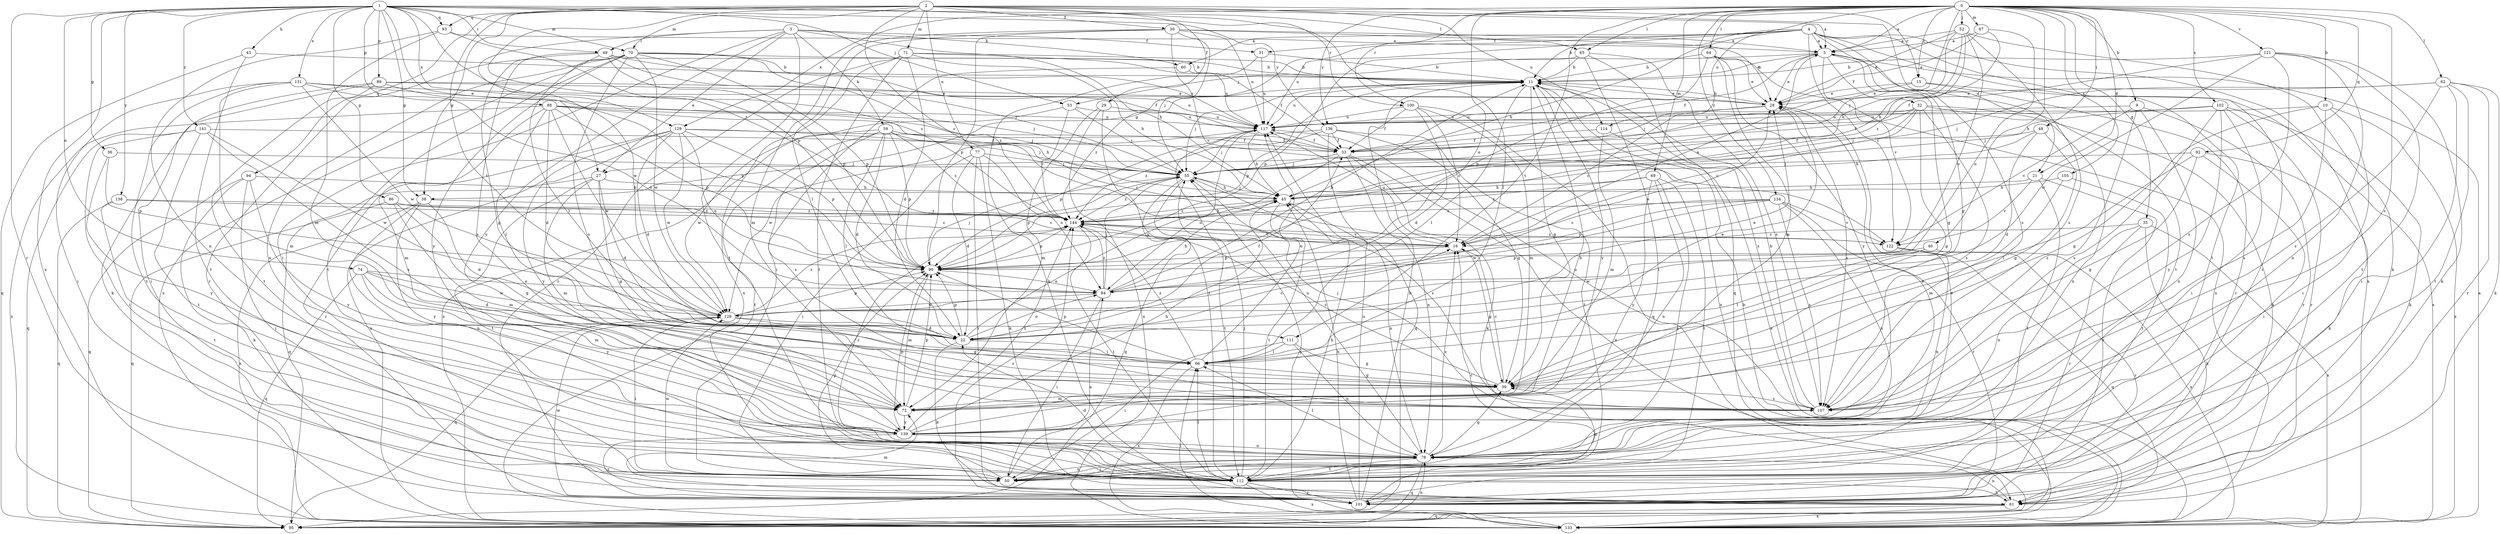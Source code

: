 strict digraph  {
0;
1;
2;
3;
4;
5;
9;
10;
11;
15;
16;
21;
22;
27;
28;
29;
30;
31;
32;
33;
35;
36;
38;
39;
40;
43;
45;
48;
49;
50;
52;
53;
55;
59;
60;
61;
62;
64;
65;
66;
67;
69;
70;
71;
72;
74;
77;
78;
84;
86;
88;
89;
90;
92;
93;
94;
95;
100;
101;
102;
105;
107;
111;
112;
114;
117;
121;
122;
128;
129;
131;
133;
134;
136;
138;
139;
141;
144;
0 -> 5  [label=a];
0 -> 9  [label=b];
0 -> 10  [label=b];
0 -> 15  [label=c];
0 -> 21  [label=d];
0 -> 27  [label=e];
0 -> 35  [label=g];
0 -> 40  [label=h];
0 -> 48  [label=i];
0 -> 52  [label=j];
0 -> 62  [label=l];
0 -> 64  [label=l];
0 -> 65  [label=l];
0 -> 67  [label=m];
0 -> 69  [label=m];
0 -> 84  [label=o];
0 -> 92  [label=q];
0 -> 100  [label=r];
0 -> 102  [label=s];
0 -> 105  [label=s];
0 -> 107  [label=s];
0 -> 111  [label=t];
0 -> 114  [label=u];
0 -> 121  [label=v];
0 -> 129  [label=x];
0 -> 134  [label=y];
0 -> 136  [label=y];
1 -> 27  [label=e];
1 -> 36  [label=g];
1 -> 38  [label=g];
1 -> 43  [label=h];
1 -> 49  [label=i];
1 -> 53  [label=j];
1 -> 65  [label=l];
1 -> 70  [label=m];
1 -> 74  [label=n];
1 -> 86  [label=p];
1 -> 88  [label=p];
1 -> 89  [label=p];
1 -> 93  [label=q];
1 -> 100  [label=r];
1 -> 101  [label=r];
1 -> 129  [label=x];
1 -> 131  [label=x];
1 -> 133  [label=x];
1 -> 136  [label=y];
1 -> 138  [label=y];
1 -> 141  [label=z];
1 -> 144  [label=z];
2 -> 5  [label=a];
2 -> 15  [label=c];
2 -> 16  [label=c];
2 -> 21  [label=d];
2 -> 29  [label=f];
2 -> 30  [label=f];
2 -> 38  [label=g];
2 -> 66  [label=l];
2 -> 70  [label=m];
2 -> 71  [label=m];
2 -> 77  [label=n];
2 -> 90  [label=p];
2 -> 93  [label=q];
2 -> 94  [label=q];
2 -> 111  [label=t];
2 -> 114  [label=u];
3 -> 27  [label=e];
3 -> 31  [label=f];
3 -> 45  [label=h];
3 -> 49  [label=i];
3 -> 50  [label=i];
3 -> 59  [label=k];
3 -> 60  [label=k];
3 -> 112  [label=t];
3 -> 128  [label=w];
3 -> 139  [label=y];
4 -> 5  [label=a];
4 -> 11  [label=b];
4 -> 31  [label=f];
4 -> 38  [label=g];
4 -> 39  [label=g];
4 -> 45  [label=h];
4 -> 60  [label=k];
4 -> 101  [label=r];
4 -> 107  [label=s];
4 -> 112  [label=t];
4 -> 117  [label=u];
4 -> 122  [label=v];
4 -> 133  [label=x];
5 -> 11  [label=b];
5 -> 28  [label=e];
5 -> 32  [label=f];
5 -> 33  [label=f];
5 -> 39  [label=g];
5 -> 53  [label=j];
5 -> 112  [label=t];
5 -> 122  [label=v];
9 -> 78  [label=n];
9 -> 101  [label=r];
9 -> 107  [label=s];
9 -> 117  [label=u];
9 -> 122  [label=v];
10 -> 39  [label=g];
10 -> 50  [label=i];
10 -> 107  [label=s];
10 -> 117  [label=u];
10 -> 133  [label=x];
11 -> 28  [label=e];
11 -> 39  [label=g];
11 -> 55  [label=j];
11 -> 66  [label=l];
11 -> 90  [label=p];
11 -> 107  [label=s];
11 -> 117  [label=u];
11 -> 133  [label=x];
11 -> 139  [label=y];
11 -> 144  [label=z];
15 -> 28  [label=e];
15 -> 55  [label=j];
15 -> 101  [label=r];
15 -> 133  [label=x];
16 -> 5  [label=a];
16 -> 39  [label=g];
16 -> 90  [label=p];
16 -> 117  [label=u];
21 -> 45  [label=h];
21 -> 101  [label=r];
21 -> 112  [label=t];
21 -> 122  [label=v];
22 -> 16  [label=c];
22 -> 28  [label=e];
22 -> 33  [label=f];
22 -> 61  [label=k];
22 -> 66  [label=l];
22 -> 84  [label=o];
22 -> 90  [label=p];
22 -> 117  [label=u];
27 -> 22  [label=d];
27 -> 39  [label=g];
27 -> 45  [label=h];
27 -> 72  [label=m];
27 -> 95  [label=q];
27 -> 112  [label=t];
28 -> 11  [label=b];
28 -> 16  [label=c];
28 -> 107  [label=s];
28 -> 117  [label=u];
29 -> 72  [label=m];
29 -> 112  [label=t];
29 -> 117  [label=u];
29 -> 133  [label=x];
30 -> 5  [label=a];
30 -> 28  [label=e];
30 -> 55  [label=j];
30 -> 66  [label=l];
30 -> 72  [label=m];
30 -> 90  [label=p];
30 -> 117  [label=u];
30 -> 122  [label=v];
31 -> 11  [label=b];
31 -> 61  [label=k];
31 -> 117  [label=u];
32 -> 16  [label=c];
32 -> 33  [label=f];
32 -> 39  [label=g];
32 -> 55  [label=j];
32 -> 61  [label=k];
32 -> 78  [label=n];
32 -> 107  [label=s];
32 -> 117  [label=u];
33 -> 55  [label=j];
33 -> 61  [label=k];
33 -> 78  [label=n];
33 -> 84  [label=o];
33 -> 133  [label=x];
35 -> 16  [label=c];
35 -> 61  [label=k];
35 -> 78  [label=n];
35 -> 101  [label=r];
35 -> 133  [label=x];
36 -> 55  [label=j];
36 -> 90  [label=p];
36 -> 139  [label=y];
38 -> 22  [label=d];
38 -> 78  [label=n];
38 -> 133  [label=x];
38 -> 139  [label=y];
38 -> 144  [label=z];
39 -> 16  [label=c];
39 -> 72  [label=m];
39 -> 107  [label=s];
39 -> 144  [label=z];
40 -> 66  [label=l];
40 -> 90  [label=p];
40 -> 101  [label=r];
40 -> 128  [label=w];
43 -> 11  [label=b];
43 -> 95  [label=q];
43 -> 112  [label=t];
45 -> 55  [label=j];
45 -> 78  [label=n];
45 -> 112  [label=t];
45 -> 144  [label=z];
48 -> 22  [label=d];
48 -> 33  [label=f];
48 -> 39  [label=g];
48 -> 45  [label=h];
49 -> 11  [label=b];
49 -> 33  [label=f];
49 -> 39  [label=g];
49 -> 55  [label=j];
49 -> 66  [label=l];
49 -> 90  [label=p];
49 -> 107  [label=s];
50 -> 78  [label=n];
50 -> 84  [label=o];
50 -> 90  [label=p];
50 -> 128  [label=w];
52 -> 5  [label=a];
52 -> 28  [label=e];
52 -> 45  [label=h];
52 -> 55  [label=j];
52 -> 61  [label=k];
52 -> 84  [label=o];
52 -> 107  [label=s];
52 -> 144  [label=z];
53 -> 55  [label=j];
53 -> 117  [label=u];
53 -> 133  [label=x];
53 -> 144  [label=z];
55 -> 45  [label=h];
55 -> 90  [label=p];
55 -> 95  [label=q];
55 -> 107  [label=s];
55 -> 112  [label=t];
55 -> 144  [label=z];
59 -> 16  [label=c];
59 -> 22  [label=d];
59 -> 33  [label=f];
59 -> 66  [label=l];
59 -> 90  [label=p];
59 -> 107  [label=s];
59 -> 112  [label=t];
59 -> 128  [label=w];
59 -> 144  [label=z];
60 -> 50  [label=i];
60 -> 117  [label=u];
61 -> 78  [label=n];
61 -> 95  [label=q];
61 -> 133  [label=x];
62 -> 28  [label=e];
62 -> 50  [label=i];
62 -> 55  [label=j];
62 -> 61  [label=k];
62 -> 101  [label=r];
62 -> 107  [label=s];
62 -> 112  [label=t];
64 -> 11  [label=b];
64 -> 28  [label=e];
64 -> 72  [label=m];
64 -> 90  [label=p];
64 -> 133  [label=x];
64 -> 139  [label=y];
65 -> 11  [label=b];
65 -> 50  [label=i];
65 -> 90  [label=p];
65 -> 95  [label=q];
65 -> 107  [label=s];
66 -> 28  [label=e];
66 -> 39  [label=g];
66 -> 90  [label=p];
66 -> 117  [label=u];
66 -> 133  [label=x];
66 -> 144  [label=z];
67 -> 5  [label=a];
67 -> 28  [label=e];
67 -> 45  [label=h];
67 -> 84  [label=o];
69 -> 45  [label=h];
69 -> 50  [label=i];
69 -> 78  [label=n];
69 -> 112  [label=t];
69 -> 139  [label=y];
69 -> 144  [label=z];
70 -> 11  [label=b];
70 -> 78  [label=n];
70 -> 90  [label=p];
70 -> 101  [label=r];
70 -> 107  [label=s];
70 -> 112  [label=t];
70 -> 117  [label=u];
70 -> 128  [label=w];
70 -> 133  [label=x];
70 -> 139  [label=y];
70 -> 144  [label=z];
71 -> 11  [label=b];
71 -> 22  [label=d];
71 -> 33  [label=f];
71 -> 45  [label=h];
71 -> 101  [label=r];
71 -> 112  [label=t];
71 -> 133  [label=x];
72 -> 90  [label=p];
72 -> 139  [label=y];
74 -> 22  [label=d];
74 -> 72  [label=m];
74 -> 84  [label=o];
74 -> 95  [label=q];
74 -> 128  [label=w];
74 -> 139  [label=y];
77 -> 22  [label=d];
77 -> 50  [label=i];
77 -> 55  [label=j];
77 -> 61  [label=k];
77 -> 84  [label=o];
77 -> 101  [label=r];
78 -> 16  [label=c];
78 -> 28  [label=e];
78 -> 39  [label=g];
78 -> 50  [label=i];
78 -> 66  [label=l];
78 -> 95  [label=q];
78 -> 112  [label=t];
78 -> 117  [label=u];
78 -> 144  [label=z];
84 -> 11  [label=b];
84 -> 28  [label=e];
84 -> 45  [label=h];
84 -> 50  [label=i];
84 -> 55  [label=j];
84 -> 128  [label=w];
84 -> 144  [label=z];
86 -> 16  [label=c];
86 -> 39  [label=g];
86 -> 72  [label=m];
86 -> 95  [label=q];
86 -> 144  [label=z];
88 -> 22  [label=d];
88 -> 45  [label=h];
88 -> 55  [label=j];
88 -> 66  [label=l];
88 -> 72  [label=m];
88 -> 90  [label=p];
88 -> 117  [label=u];
88 -> 128  [label=w];
88 -> 133  [label=x];
89 -> 28  [label=e];
89 -> 50  [label=i];
89 -> 61  [label=k];
89 -> 90  [label=p];
89 -> 112  [label=t];
89 -> 117  [label=u];
90 -> 55  [label=j];
90 -> 72  [label=m];
90 -> 84  [label=o];
92 -> 39  [label=g];
92 -> 50  [label=i];
92 -> 55  [label=j];
92 -> 61  [label=k];
92 -> 66  [label=l];
93 -> 5  [label=a];
93 -> 72  [label=m];
93 -> 78  [label=n];
93 -> 144  [label=z];
94 -> 45  [label=h];
94 -> 50  [label=i];
94 -> 61  [label=k];
94 -> 95  [label=q];
94 -> 139  [label=y];
95 -> 78  [label=n];
100 -> 16  [label=c];
100 -> 22  [label=d];
100 -> 33  [label=f];
100 -> 72  [label=m];
100 -> 95  [label=q];
100 -> 117  [label=u];
101 -> 11  [label=b];
101 -> 16  [label=c];
101 -> 45  [label=h];
101 -> 72  [label=m];
101 -> 117  [label=u];
101 -> 128  [label=w];
101 -> 144  [label=z];
102 -> 50  [label=i];
102 -> 55  [label=j];
102 -> 61  [label=k];
102 -> 101  [label=r];
102 -> 107  [label=s];
102 -> 117  [label=u];
102 -> 139  [label=y];
105 -> 45  [label=h];
105 -> 72  [label=m];
105 -> 112  [label=t];
107 -> 11  [label=b];
107 -> 55  [label=j];
107 -> 117  [label=u];
111 -> 39  [label=g];
111 -> 50  [label=i];
111 -> 66  [label=l];
111 -> 78  [label=n];
112 -> 22  [label=d];
112 -> 28  [label=e];
112 -> 39  [label=g];
112 -> 45  [label=h];
112 -> 55  [label=j];
112 -> 61  [label=k];
112 -> 66  [label=l];
112 -> 101  [label=r];
112 -> 133  [label=x];
114 -> 33  [label=f];
114 -> 72  [label=m];
114 -> 133  [label=x];
117 -> 33  [label=f];
117 -> 45  [label=h];
117 -> 55  [label=j];
117 -> 128  [label=w];
121 -> 11  [label=b];
121 -> 33  [label=f];
121 -> 61  [label=k];
121 -> 78  [label=n];
121 -> 107  [label=s];
121 -> 112  [label=t];
121 -> 128  [label=w];
122 -> 78  [label=n];
122 -> 95  [label=q];
122 -> 133  [label=x];
122 -> 144  [label=z];
128 -> 22  [label=d];
128 -> 39  [label=g];
128 -> 50  [label=i];
128 -> 90  [label=p];
128 -> 95  [label=q];
128 -> 144  [label=z];
129 -> 22  [label=d];
129 -> 33  [label=f];
129 -> 55  [label=j];
129 -> 84  [label=o];
129 -> 90  [label=p];
129 -> 101  [label=r];
129 -> 128  [label=w];
129 -> 133  [label=x];
129 -> 139  [label=y];
131 -> 28  [label=e];
131 -> 50  [label=i];
131 -> 55  [label=j];
131 -> 72  [label=m];
131 -> 84  [label=o];
131 -> 112  [label=t];
131 -> 128  [label=w];
133 -> 5  [label=a];
133 -> 11  [label=b];
133 -> 55  [label=j];
133 -> 66  [label=l];
134 -> 16  [label=c];
134 -> 78  [label=n];
134 -> 90  [label=p];
134 -> 101  [label=r];
134 -> 107  [label=s];
134 -> 122  [label=v];
134 -> 128  [label=w];
134 -> 144  [label=z];
136 -> 33  [label=f];
136 -> 39  [label=g];
136 -> 90  [label=p];
136 -> 95  [label=q];
136 -> 112  [label=t];
136 -> 144  [label=z];
138 -> 16  [label=c];
138 -> 95  [label=q];
138 -> 112  [label=t];
138 -> 144  [label=z];
139 -> 11  [label=b];
139 -> 45  [label=h];
139 -> 78  [label=n];
139 -> 90  [label=p];
139 -> 101  [label=r];
139 -> 144  [label=z];
141 -> 33  [label=f];
141 -> 50  [label=i];
141 -> 95  [label=q];
141 -> 107  [label=s];
141 -> 112  [label=t];
141 -> 128  [label=w];
144 -> 16  [label=c];
144 -> 45  [label=h];
144 -> 90  [label=p];
144 -> 112  [label=t];
144 -> 122  [label=v];
}
